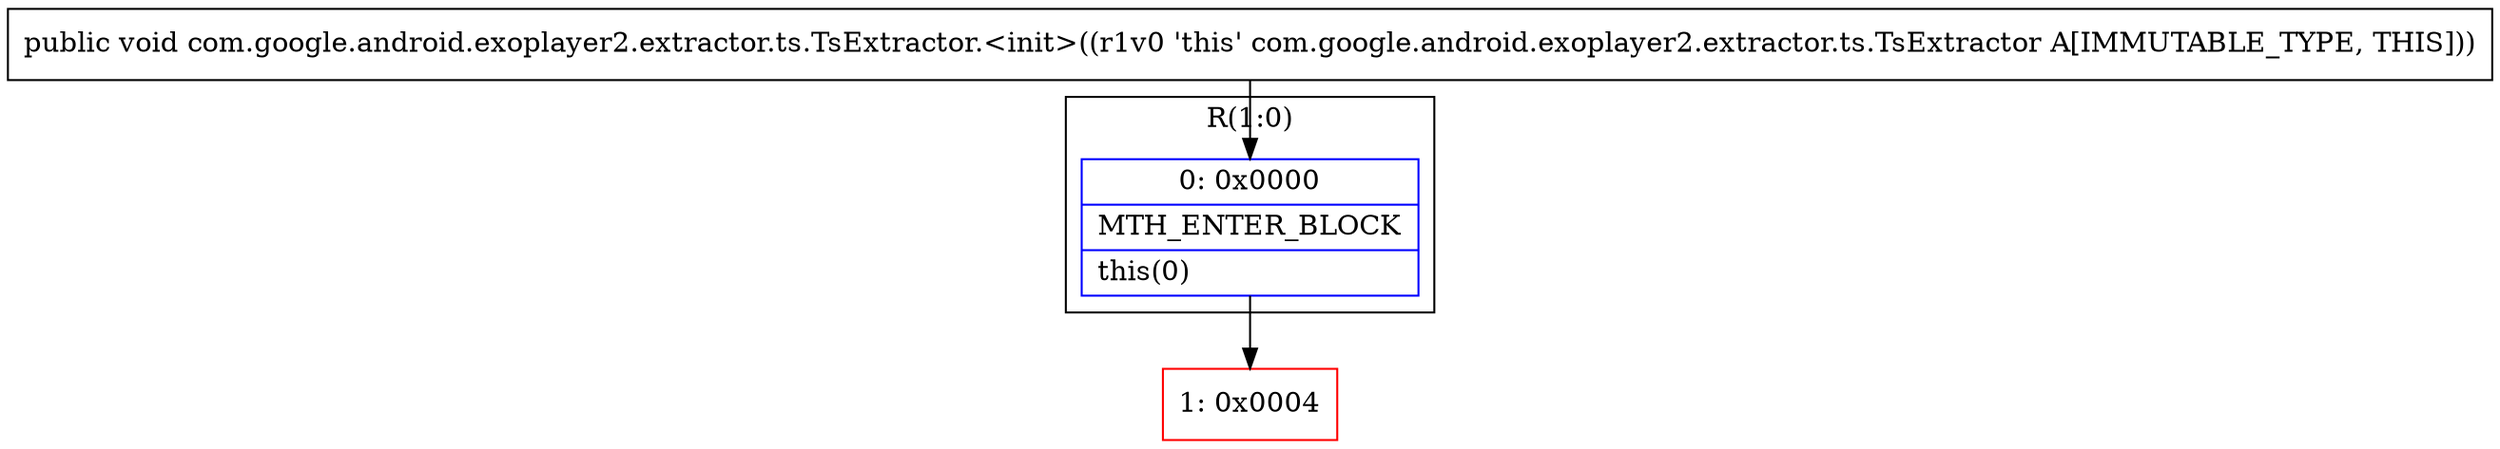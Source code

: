 digraph "CFG forcom.google.android.exoplayer2.extractor.ts.TsExtractor.\<init\>()V" {
subgraph cluster_Region_83234698 {
label = "R(1:0)";
node [shape=record,color=blue];
Node_0 [shape=record,label="{0\:\ 0x0000|MTH_ENTER_BLOCK\l|this(0)\l}"];
}
Node_1 [shape=record,color=red,label="{1\:\ 0x0004}"];
MethodNode[shape=record,label="{public void com.google.android.exoplayer2.extractor.ts.TsExtractor.\<init\>((r1v0 'this' com.google.android.exoplayer2.extractor.ts.TsExtractor A[IMMUTABLE_TYPE, THIS])) }"];
MethodNode -> Node_0;
Node_0 -> Node_1;
}

